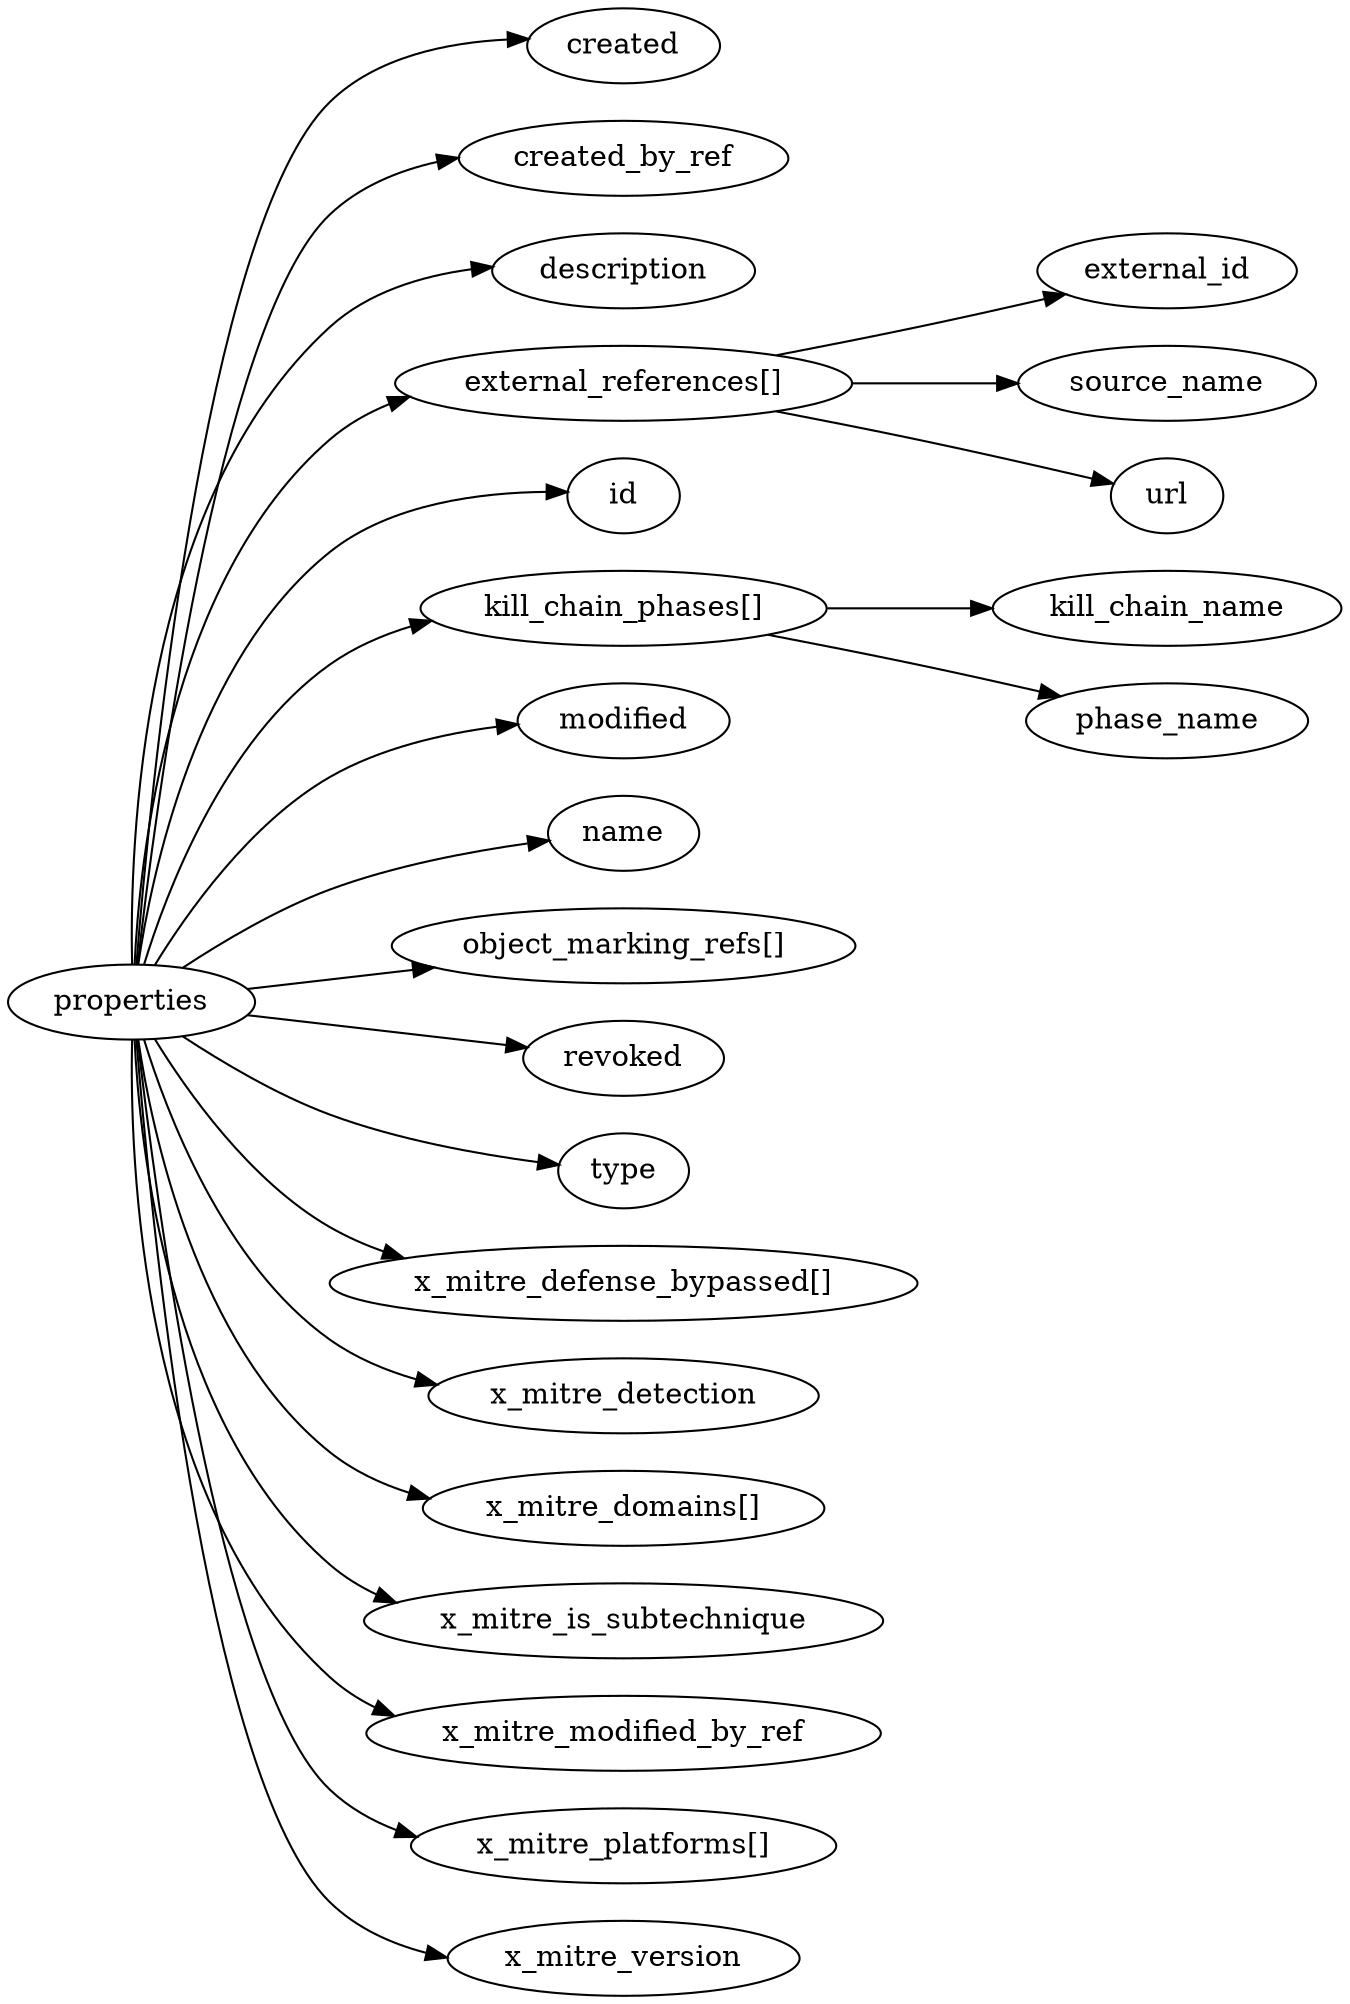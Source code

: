 digraph {
    graph [rankdir=LR]
    "created" [label="created"]
    "created_by_ref" [label="created_by_ref"]
    "description" [label="description"]
    "external_references" [label="external_references[]"]
    "external_references.external_id" [label="external_id"]
    "external_references.source_name" [label="source_name"]
    "external_references.url" [label="url"]
    "id" [label="id"]
    "kill_chain_phases" [label="kill_chain_phases[]"]
    "kill_chain_phases.kill_chain_name" [label="kill_chain_name"]
    "kill_chain_phases.phase_name" [label="phase_name"]
    "modified" [label="modified"]
    "name" [label="name"]
    "object_marking_refs" [label="object_marking_refs[]"]
    "revoked" [label="revoked"]
    "type" [label="type"]
    "x_mitre_defense_bypassed" [label="x_mitre_defense_bypassed[]"]
    "x_mitre_detection" [label="x_mitre_detection"]
    "x_mitre_domains" [label="x_mitre_domains[]"]
    "x_mitre_is_subtechnique" [label="x_mitre_is_subtechnique"]
    "x_mitre_modified_by_ref" [label="x_mitre_modified_by_ref"]
    "x_mitre_platforms" [label="x_mitre_platforms[]"]
    "x_mitre_version" [label="x_mitre_version"]
    "properties" -> "x_mitre_platforms"
    "properties" -> "x_mitre_domains"
    "properties" -> "object_marking_refs"
    "properties" -> "id"
    "properties" -> "type"
    "properties" -> "created"
    "properties" -> "created_by_ref"
    "properties" -> "revoked"
    "properties" -> "external_references"
    "properties" -> "modified"
    "properties" -> "name"
    "properties" -> "description"
    "properties" -> "kill_chain_phases"
    "properties" -> "x_mitre_detection"
    "properties" -> "x_mitre_version"
    "properties" -> "x_mitre_modified_by_ref"
    "properties" -> "x_mitre_defense_bypassed"
    "properties" -> "x_mitre_is_subtechnique"
    "external_references" -> "external_references.source_name"
    "external_references" -> "external_references.url"
    "external_references" -> "external_references.external_id"
    "kill_chain_phases" -> "kill_chain_phases.kill_chain_name"
    "kill_chain_phases" -> "kill_chain_phases.phase_name"
}
